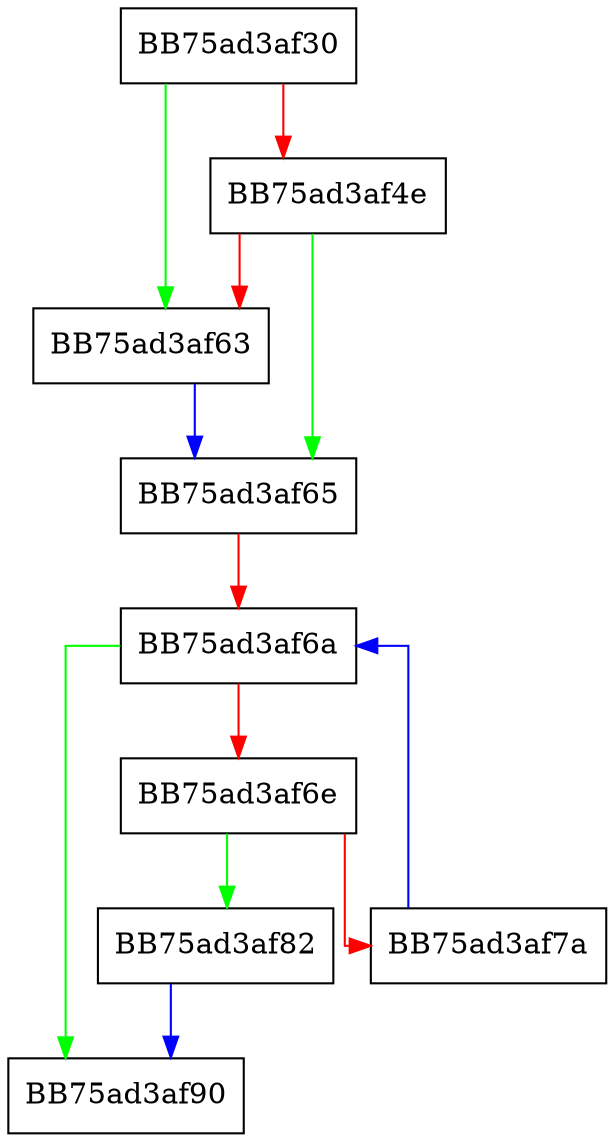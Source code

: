 digraph reinsert_hash {
  node [shape="box"];
  graph [splines=ortho];
  BB75ad3af30 -> BB75ad3af63 [color="green"];
  BB75ad3af30 -> BB75ad3af4e [color="red"];
  BB75ad3af4e -> BB75ad3af65 [color="green"];
  BB75ad3af4e -> BB75ad3af63 [color="red"];
  BB75ad3af63 -> BB75ad3af65 [color="blue"];
  BB75ad3af65 -> BB75ad3af6a [color="red"];
  BB75ad3af6a -> BB75ad3af90 [color="green"];
  BB75ad3af6a -> BB75ad3af6e [color="red"];
  BB75ad3af6e -> BB75ad3af82 [color="green"];
  BB75ad3af6e -> BB75ad3af7a [color="red"];
  BB75ad3af7a -> BB75ad3af6a [color="blue"];
  BB75ad3af82 -> BB75ad3af90 [color="blue"];
}